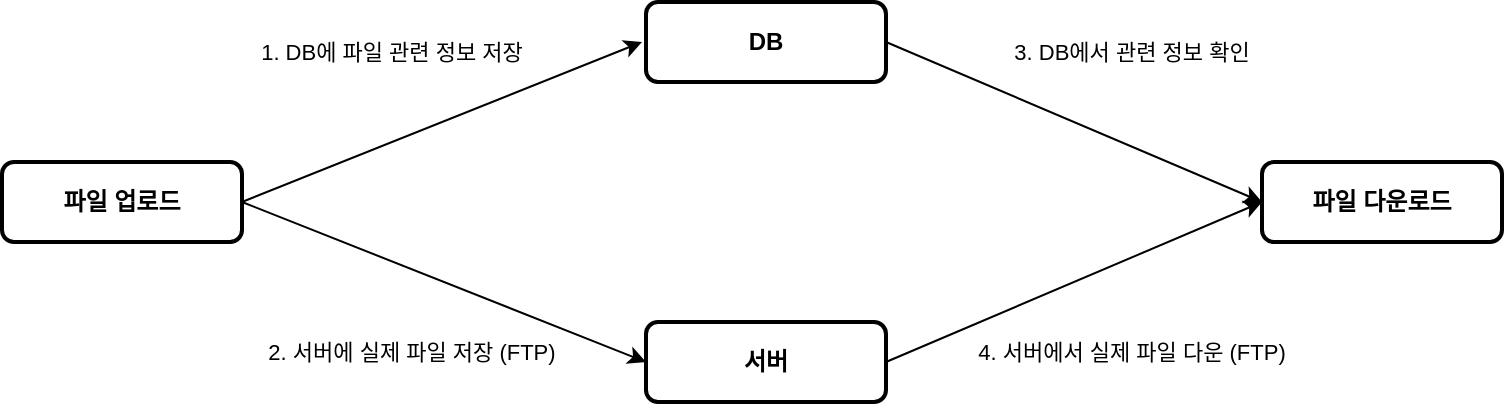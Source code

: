 <mxfile version="18.0.2" type="device"><diagram id="C5RBs43oDa-KdzZeNtuy" name="Page-1"><mxGraphModel dx="1422" dy="794" grid="1" gridSize="10" guides="1" tooltips="1" connect="1" arrows="1" fold="1" page="1" pageScale="1" pageWidth="827" pageHeight="1169" math="0" shadow="0"><root><mxCell id="WIyWlLk6GJQsqaUBKTNV-0"/><mxCell id="WIyWlLk6GJQsqaUBKTNV-1" parent="WIyWlLk6GJQsqaUBKTNV-0"/><mxCell id="WIyWlLk6GJQsqaUBKTNV-3" value="&lt;b&gt;파일 업로드&lt;/b&gt;" style="rounded=1;whiteSpace=wrap;html=1;fontSize=12;glass=0;strokeWidth=2;shadow=0;" parent="WIyWlLk6GJQsqaUBKTNV-1" vertex="1"><mxGeometry x="40" y="160" width="120" height="40" as="geometry"/></mxCell><mxCell id="G51TNxd03ddebTolAGaz-0" value="&lt;b&gt;DB&lt;/b&gt;" style="rounded=1;whiteSpace=wrap;html=1;fontSize=12;glass=0;strokeWidth=2;shadow=0;" vertex="1" parent="WIyWlLk6GJQsqaUBKTNV-1"><mxGeometry x="362" y="80" width="120" height="40" as="geometry"/></mxCell><mxCell id="G51TNxd03ddebTolAGaz-1" value="&lt;b&gt;서버&lt;/b&gt;" style="rounded=1;whiteSpace=wrap;html=1;fontSize=12;glass=0;strokeWidth=2;shadow=0;" vertex="1" parent="WIyWlLk6GJQsqaUBKTNV-1"><mxGeometry x="362" y="240" width="120" height="40" as="geometry"/></mxCell><mxCell id="G51TNxd03ddebTolAGaz-2" value="&lt;b&gt;파일 다운로드&lt;/b&gt;" style="rounded=1;whiteSpace=wrap;html=1;fontSize=12;glass=0;strokeWidth=2;shadow=0;" vertex="1" parent="WIyWlLk6GJQsqaUBKTNV-1"><mxGeometry x="670" y="160" width="120" height="40" as="geometry"/></mxCell><mxCell id="G51TNxd03ddebTolAGaz-3" value="" style="endArrow=classic;html=1;rounded=0;exitX=1;exitY=0.5;exitDx=0;exitDy=0;" edge="1" parent="WIyWlLk6GJQsqaUBKTNV-1" source="WIyWlLk6GJQsqaUBKTNV-3"><mxGeometry width="50" height="50" relative="1" as="geometry"><mxPoint x="390" y="330" as="sourcePoint"/><mxPoint x="360" y="100" as="targetPoint"/></mxGeometry></mxCell><mxCell id="G51TNxd03ddebTolAGaz-4" value="" style="endArrow=classic;html=1;rounded=0;exitX=1;exitY=0.5;exitDx=0;exitDy=0;entryX=0;entryY=0.5;entryDx=0;entryDy=0;" edge="1" parent="WIyWlLk6GJQsqaUBKTNV-1" source="WIyWlLk6GJQsqaUBKTNV-3" target="G51TNxd03ddebTolAGaz-1"><mxGeometry width="50" height="50" relative="1" as="geometry"><mxPoint x="390" y="330" as="sourcePoint"/><mxPoint x="440" y="280" as="targetPoint"/></mxGeometry></mxCell><mxCell id="G51TNxd03ddebTolAGaz-5" value="" style="endArrow=classic;html=1;rounded=0;exitX=1;exitY=0.5;exitDx=0;exitDy=0;entryX=0;entryY=0.5;entryDx=0;entryDy=0;" edge="1" parent="WIyWlLk6GJQsqaUBKTNV-1" source="G51TNxd03ddebTolAGaz-0" target="G51TNxd03ddebTolAGaz-2"><mxGeometry width="50" height="50" relative="1" as="geometry"><mxPoint x="390" y="330" as="sourcePoint"/><mxPoint x="440" y="280" as="targetPoint"/></mxGeometry></mxCell><mxCell id="G51TNxd03ddebTolAGaz-6" value="" style="endArrow=classic;html=1;rounded=0;entryX=0;entryY=0.5;entryDx=0;entryDy=0;exitX=1;exitY=0.5;exitDx=0;exitDy=0;" edge="1" parent="WIyWlLk6GJQsqaUBKTNV-1" source="G51TNxd03ddebTolAGaz-1" target="G51TNxd03ddebTolAGaz-2"><mxGeometry width="50" height="50" relative="1" as="geometry"><mxPoint x="390" y="330" as="sourcePoint"/><mxPoint x="440" y="280" as="targetPoint"/></mxGeometry></mxCell><mxCell id="G51TNxd03ddebTolAGaz-8" value="&lt;font style=&quot;font-size: 11px;&quot;&gt;1. DB에 파일 관련 정보 저장&lt;/font&gt;" style="text;html=1;strokeColor=none;fillColor=none;align=center;verticalAlign=middle;whiteSpace=wrap;rounded=0;" vertex="1" parent="WIyWlLk6GJQsqaUBKTNV-1"><mxGeometry x="150" y="90" width="170" height="30" as="geometry"/></mxCell><mxCell id="G51TNxd03ddebTolAGaz-9" value="&lt;font style=&quot;font-size: 11px;&quot;&gt;2. 서버에 실제 파일 저장 (FTP)&lt;/font&gt;" style="text;html=1;strokeColor=none;fillColor=none;align=center;verticalAlign=middle;whiteSpace=wrap;rounded=0;" vertex="1" parent="WIyWlLk6GJQsqaUBKTNV-1"><mxGeometry x="160" y="240" width="170" height="30" as="geometry"/></mxCell><mxCell id="G51TNxd03ddebTolAGaz-10" value="&lt;span style=&quot;font-size: 11px;&quot;&gt;4. 서버에서 실제 파일 다운 (FTP)&lt;/span&gt;" style="text;html=1;strokeColor=none;fillColor=none;align=center;verticalAlign=middle;whiteSpace=wrap;rounded=0;" vertex="1" parent="WIyWlLk6GJQsqaUBKTNV-1"><mxGeometry x="520" y="240" width="170" height="30" as="geometry"/></mxCell><mxCell id="G51TNxd03ddebTolAGaz-11" value="&lt;font style=&quot;font-size: 11px;&quot;&gt;3. DB에서 관련 정보 확인&lt;/font&gt;" style="text;html=1;strokeColor=none;fillColor=none;align=center;verticalAlign=middle;whiteSpace=wrap;rounded=0;" vertex="1" parent="WIyWlLk6GJQsqaUBKTNV-1"><mxGeometry x="520" y="90" width="170" height="30" as="geometry"/></mxCell></root></mxGraphModel></diagram></mxfile>